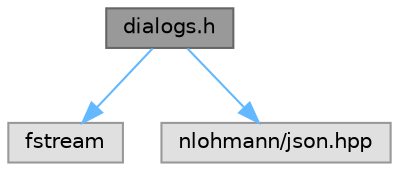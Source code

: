digraph "dialogs.h"
{
 // LATEX_PDF_SIZE
  bgcolor="transparent";
  edge [fontname=Helvetica,fontsize=10,labelfontname=Helvetica,labelfontsize=10];
  node [fontname=Helvetica,fontsize=10,shape=box,height=0.2,width=0.4];
  Node1 [label="dialogs.h",height=0.2,width=0.4,color="gray40", fillcolor="grey60", style="filled", fontcolor="black",tooltip="Файл логики диалогов"];
  Node1 -> Node2 [color="steelblue1",style="solid"];
  Node2 [label="fstream",height=0.2,width=0.4,color="grey60", fillcolor="#E0E0E0", style="filled",tooltip=" "];
  Node1 -> Node3 [color="steelblue1",style="solid"];
  Node3 [label="nlohmann/json.hpp",height=0.2,width=0.4,color="grey60", fillcolor="#E0E0E0", style="filled",tooltip=" "];
}
